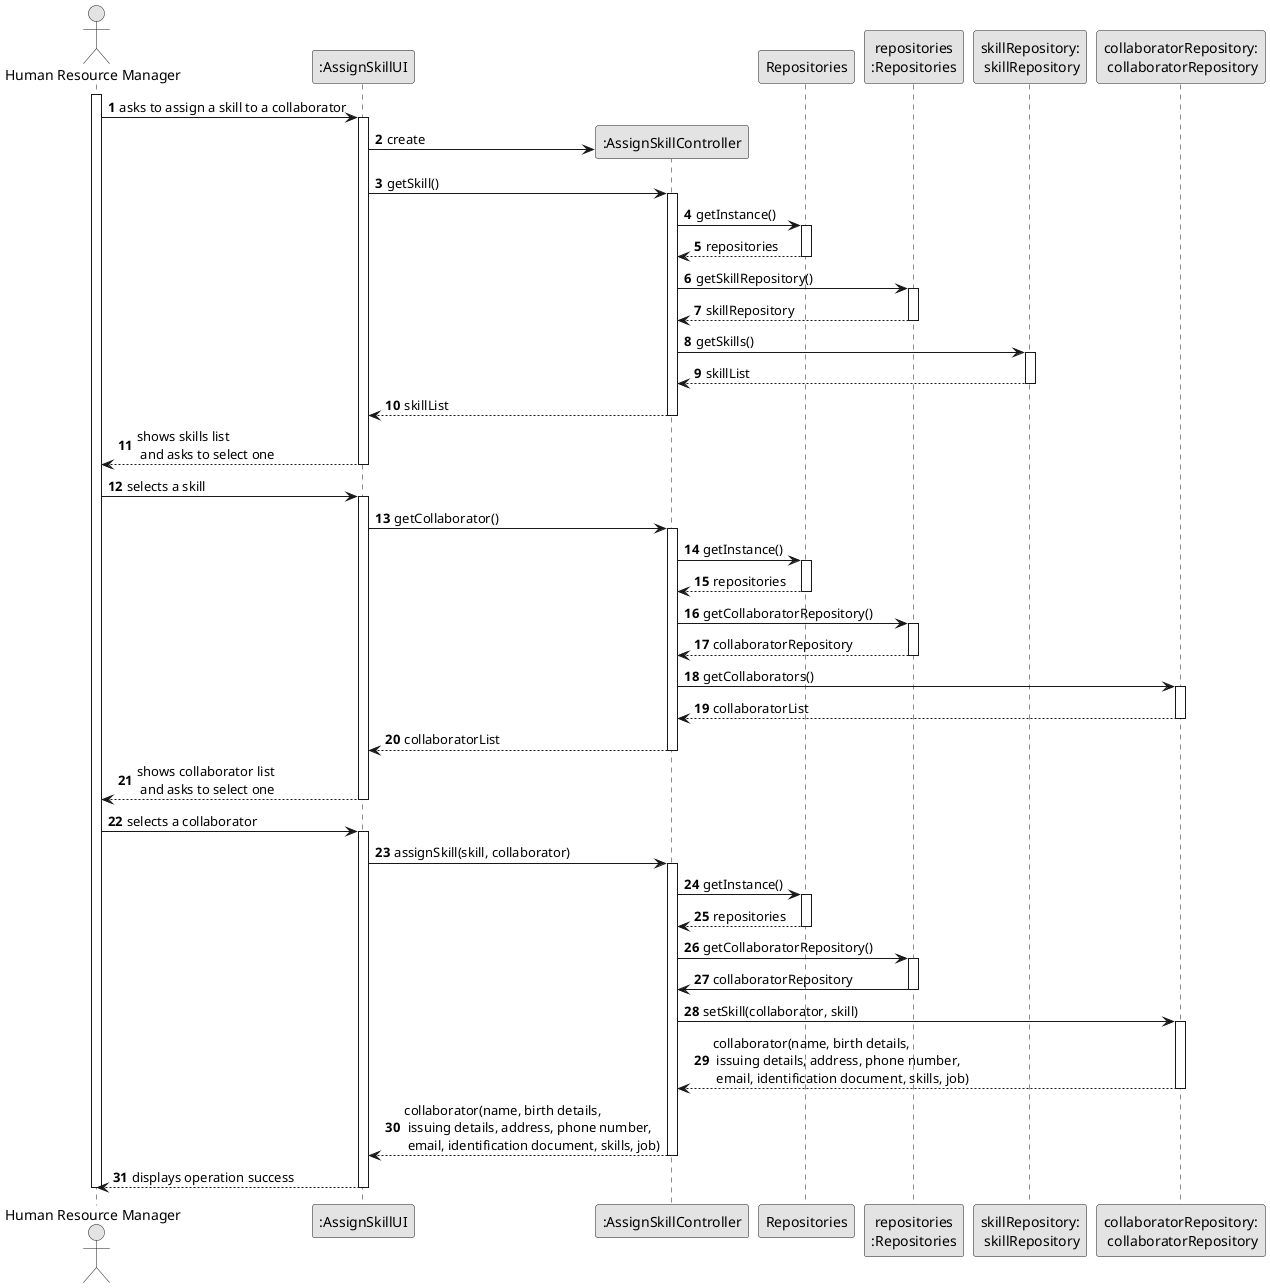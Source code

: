 @startuml
skinparam monochrome true
skinparam packageStyle rectangle
skinparam shadowing false

autonumber

'hide footbox
actor "Human Resource Manager" as ADM
participant ":AssignSkillUI" as UI
participant ":AssignSkillController" as CTRL
participant "Repositories" as RepositorySingleton
participant "repositories\n:Repositories" as PLAT
participant "skillRepository:\n skillRepository" as skillRepository
participant "collaboratorRepository:\n collaboratorRepository" as collaboratorRepository


activate ADM

        ADM -> UI : asks to assign a skill to a collaborator

        activate UI

'            UI --> ADM : requests data (reference, description,  informal \n description, technical description, duration, cost)
            'create CTRL
            UI -> CTRL** : create

            UI -> CTRL : getSkill()
            activate CTRL

                CTRL -> RepositorySingleton : getInstance()
                activate RepositorySingleton

                    RepositorySingleton --> CTRL: repositories
                deactivate RepositorySingleton

                CTRL -> PLAT : getSkillRepository()
                activate PLAT

                    PLAT --> CTRL: skillRepository
                deactivate PLAT

                CTRL -> skillRepository : getSkills()
                activate skillRepository

                    skillRepository --> CTRL : skillList
                deactivate skillRepository

                CTRL --> UI : skillList
            deactivate CTRL

            UI --> ADM : shows skills list\n and asks to select one
        deactivate UI

    ADM -> UI : selects a skill
    activate UI

            UI -> CTRL : getCollaborator()
            activate CTRL

                CTRL -> RepositorySingleton : getInstance()
                activate RepositorySingleton

                    RepositorySingleton --> CTRL: repositories
                deactivate RepositorySingleton

                CTRL -> PLAT : getCollaboratorRepository()
                activate PLAT

                    PLAT --> CTRL: collaboratorRepository
                deactivate PLAT

                CTRL -> collaboratorRepository : getCollaborators()
                activate collaboratorRepository

                    collaboratorRepository --> CTRL : collaboratorList
                deactivate collaboratorRepository

                CTRL --> UI : collaboratorList
            deactivate CTRL

        UI --> ADM : shows collaborator list\n and asks to select one
    deactivate UI

    ADM -> UI : selects a collaborator
    activate UI

        UI -> CTRL : assignSkill(skill, collaborator)
        activate CTRL

                CTRL -> RepositorySingleton : getInstance()
                activate RepositorySingleton

                    RepositorySingleton --> CTRL: repositories
                deactivate RepositorySingleton

                CTRL -> PLAT : getCollaboratorRepository()
                activate PLAT

                    PLAT -> CTRL : collaboratorRepository
                deactivate PLAT

                CTRL -> collaboratorRepository : setSkill(collaborator, skill)
                activate collaboratorRepository

                    collaboratorRepository --> CTRL : collaborator(name, birth details,\n issuing details, address, phone number,\n email, identification document, skills, job)
                deactivate collaboratorRepository
                    CTRL --> UI : collaborator(name, birth details,\n issuing details, address, phone number,\n email, identification document, skills, job)
            deactivate CTRL
            UI --> ADM: displays operation success
    deactivate UI

deactivate ADM

@enduml